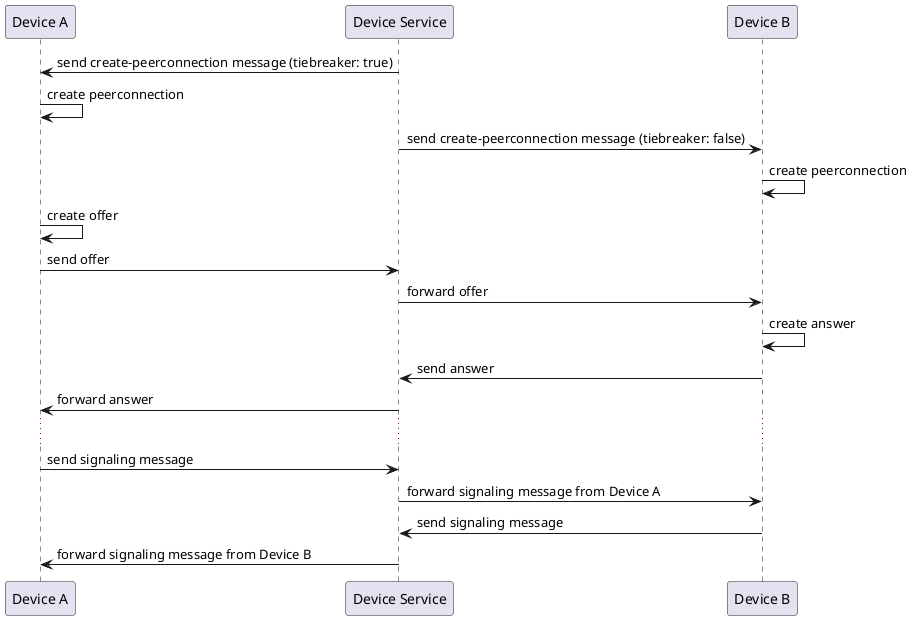 @startuml signaling

participant "Device A" as DA
participant "Device Service" as DS
participant "Device B" as DB

DS -> DA : send create-peerconnection message (tiebreaker: true)
DA -> DA : create peerconnection

DS -> DB : send create-peerconnection message (tiebreaker: false)
DB -> DB : create peerconnection

DA -> DA : create offer
DA -> DS : send offer
DS -> DB : forward offer

DB -> DB : create answer
DB -> DS : send answer
DS -> DA : forward answer

...

DA -> DS : send signaling message
DS -> DB : forward signaling message from Device A

DB -> DS : send signaling message
DS -> DA : forward signaling message from Device B

@enduml
